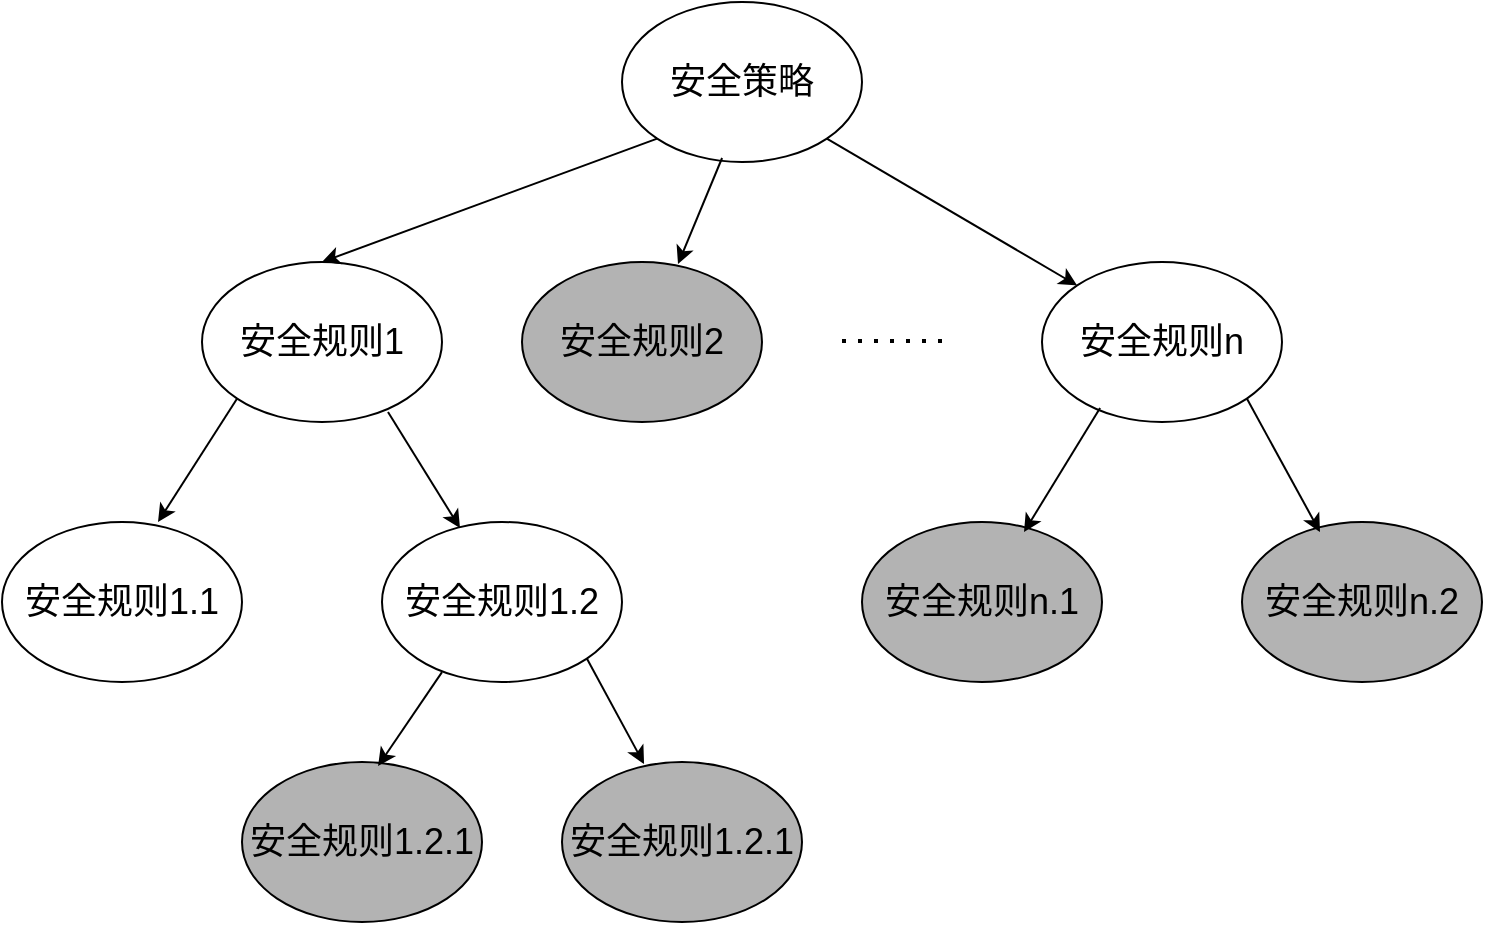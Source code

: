 <mxfile version="22.1.18" type="github">
  <diagram name="第 1 页" id="UszKce_Zb8TJsS0_JQx5">
    <mxGraphModel dx="1434" dy="737" grid="1" gridSize="10" guides="1" tooltips="1" connect="1" arrows="1" fold="1" page="1" pageScale="1" pageWidth="827" pageHeight="1169" math="0" shadow="0">
      <root>
        <mxCell id="0" />
        <mxCell id="1" parent="0" />
        <mxCell id="o-IC-B1qbCuGFVhxUFcW-17" value="&lt;font style=&quot;font-size: 18px;&quot;&gt;安全策略&lt;/font&gt;" style="ellipse;whiteSpace=wrap;html=1;" vertex="1" parent="1">
          <mxGeometry x="390" y="180" width="120" height="80" as="geometry" />
        </mxCell>
        <mxCell id="o-IC-B1qbCuGFVhxUFcW-18" value="&lt;font style=&quot;font-size: 18px;&quot;&gt;安全规则1&lt;/font&gt;" style="ellipse;whiteSpace=wrap;html=1;" vertex="1" parent="1">
          <mxGeometry x="180" y="310" width="120" height="80" as="geometry" />
        </mxCell>
        <mxCell id="o-IC-B1qbCuGFVhxUFcW-20" value="" style="endArrow=classic;html=1;rounded=0;exitX=0;exitY=1;exitDx=0;exitDy=0;entryX=0.5;entryY=0;entryDx=0;entryDy=0;" edge="1" parent="1" source="o-IC-B1qbCuGFVhxUFcW-17" target="o-IC-B1qbCuGFVhxUFcW-18">
          <mxGeometry width="50" height="50" relative="1" as="geometry">
            <mxPoint x="40" y="380" as="sourcePoint" />
            <mxPoint x="90" y="330" as="targetPoint" />
          </mxGeometry>
        </mxCell>
        <mxCell id="o-IC-B1qbCuGFVhxUFcW-21" value="&lt;font style=&quot;font-size: 18px;&quot;&gt;安全规则2&lt;/font&gt;" style="ellipse;whiteSpace=wrap;html=1;fillColor=#B3B3B3;" vertex="1" parent="1">
          <mxGeometry x="340" y="310" width="120" height="80" as="geometry" />
        </mxCell>
        <mxCell id="o-IC-B1qbCuGFVhxUFcW-23" value="" style="endArrow=classic;html=1;rounded=0;exitX=0.417;exitY=0.975;exitDx=0;exitDy=0;exitPerimeter=0;entryX=0.65;entryY=0.013;entryDx=0;entryDy=0;entryPerimeter=0;" edge="1" parent="1" source="o-IC-B1qbCuGFVhxUFcW-17" target="o-IC-B1qbCuGFVhxUFcW-21">
          <mxGeometry width="50" height="50" relative="1" as="geometry">
            <mxPoint x="-90" y="420" as="sourcePoint" />
            <mxPoint x="-40" y="370" as="targetPoint" />
          </mxGeometry>
        </mxCell>
        <mxCell id="o-IC-B1qbCuGFVhxUFcW-27" value="" style="endArrow=none;dashed=1;html=1;dashPattern=1 3;strokeWidth=2;rounded=0;" edge="1" parent="1">
          <mxGeometry width="50" height="50" relative="1" as="geometry">
            <mxPoint x="500" y="349.5" as="sourcePoint" />
            <mxPoint x="550" y="349.5" as="targetPoint" />
          </mxGeometry>
        </mxCell>
        <mxCell id="o-IC-B1qbCuGFVhxUFcW-28" value="&lt;font style=&quot;font-size: 18px;&quot;&gt;安全规则n&lt;/font&gt;" style="ellipse;whiteSpace=wrap;html=1;" vertex="1" parent="1">
          <mxGeometry x="600" y="310" width="120" height="80" as="geometry" />
        </mxCell>
        <mxCell id="o-IC-B1qbCuGFVhxUFcW-29" value="" style="endArrow=classic;html=1;rounded=0;exitX=1;exitY=1;exitDx=0;exitDy=0;entryX=0;entryY=0;entryDx=0;entryDy=0;" edge="1" parent="1" source="o-IC-B1qbCuGFVhxUFcW-17" target="o-IC-B1qbCuGFVhxUFcW-28">
          <mxGeometry width="50" height="50" relative="1" as="geometry">
            <mxPoint x="130" y="540" as="sourcePoint" />
            <mxPoint x="180" y="490" as="targetPoint" />
          </mxGeometry>
        </mxCell>
        <mxCell id="o-IC-B1qbCuGFVhxUFcW-31" value="&lt;font style=&quot;font-size: 18px;&quot;&gt;安全规则1.1&lt;/font&gt;" style="ellipse;whiteSpace=wrap;html=1;" vertex="1" parent="1">
          <mxGeometry x="80" y="440" width="120" height="80" as="geometry" />
        </mxCell>
        <mxCell id="o-IC-B1qbCuGFVhxUFcW-32" value="" style="endArrow=classic;html=1;rounded=0;exitX=0;exitY=1;exitDx=0;exitDy=0;entryX=0.65;entryY=0;entryDx=0;entryDy=0;entryPerimeter=0;" edge="1" parent="1" source="o-IC-B1qbCuGFVhxUFcW-18" target="o-IC-B1qbCuGFVhxUFcW-31">
          <mxGeometry width="50" height="50" relative="1" as="geometry">
            <mxPoint x="-20" y="410" as="sourcePoint" />
            <mxPoint x="30" y="360" as="targetPoint" />
          </mxGeometry>
        </mxCell>
        <mxCell id="o-IC-B1qbCuGFVhxUFcW-33" value="&lt;font style=&quot;font-size: 18px;&quot;&gt;安全规则1.2&lt;/font&gt;" style="ellipse;whiteSpace=wrap;html=1;" vertex="1" parent="1">
          <mxGeometry x="270" y="440" width="120" height="80" as="geometry" />
        </mxCell>
        <mxCell id="o-IC-B1qbCuGFVhxUFcW-34" value="" style="endArrow=classic;html=1;rounded=0;exitX=0.775;exitY=0.938;exitDx=0;exitDy=0;exitPerimeter=0;entryX=0.325;entryY=0.038;entryDx=0;entryDy=0;entryPerimeter=0;" edge="1" parent="1" source="o-IC-B1qbCuGFVhxUFcW-18" target="o-IC-B1qbCuGFVhxUFcW-33">
          <mxGeometry width="50" height="50" relative="1" as="geometry">
            <mxPoint x="-70" y="480" as="sourcePoint" />
            <mxPoint x="-20" y="430" as="targetPoint" />
          </mxGeometry>
        </mxCell>
        <mxCell id="o-IC-B1qbCuGFVhxUFcW-35" value="&lt;font style=&quot;font-size: 18px;&quot;&gt;安全规则1.2.1&lt;/font&gt;" style="ellipse;whiteSpace=wrap;html=1;fillColor=#B3B3B3;" vertex="1" parent="1">
          <mxGeometry x="200" y="560" width="120" height="80" as="geometry" />
        </mxCell>
        <mxCell id="o-IC-B1qbCuGFVhxUFcW-36" value="&lt;font style=&quot;font-size: 18px;&quot;&gt;安全规则1.2.1&lt;/font&gt;" style="ellipse;whiteSpace=wrap;html=1;fillColor=#B3B3B3;" vertex="1" parent="1">
          <mxGeometry x="360" y="560" width="120" height="80" as="geometry" />
        </mxCell>
        <mxCell id="o-IC-B1qbCuGFVhxUFcW-37" value="" style="endArrow=classic;html=1;rounded=0;exitX=0.25;exitY=0.938;exitDx=0;exitDy=0;exitPerimeter=0;entryX=0.567;entryY=0.025;entryDx=0;entryDy=0;entryPerimeter=0;" edge="1" parent="1" source="o-IC-B1qbCuGFVhxUFcW-33" target="o-IC-B1qbCuGFVhxUFcW-35">
          <mxGeometry width="50" height="50" relative="1" as="geometry">
            <mxPoint x="200" y="570" as="sourcePoint" />
            <mxPoint x="250" y="520" as="targetPoint" />
          </mxGeometry>
        </mxCell>
        <mxCell id="o-IC-B1qbCuGFVhxUFcW-38" value="" style="endArrow=classic;html=1;rounded=0;exitX=1;exitY=1;exitDx=0;exitDy=0;entryX=0.342;entryY=0.013;entryDx=0;entryDy=0;entryPerimeter=0;" edge="1" parent="1" source="o-IC-B1qbCuGFVhxUFcW-33" target="o-IC-B1qbCuGFVhxUFcW-36">
          <mxGeometry width="50" height="50" relative="1" as="geometry">
            <mxPoint x="-30" y="570" as="sourcePoint" />
            <mxPoint x="20" y="520" as="targetPoint" />
          </mxGeometry>
        </mxCell>
        <mxCell id="o-IC-B1qbCuGFVhxUFcW-39" value="&lt;font style=&quot;font-size: 18px;&quot;&gt;安全规则n.1&lt;/font&gt;" style="ellipse;whiteSpace=wrap;html=1;fillColor=#B3B3B3;" vertex="1" parent="1">
          <mxGeometry x="510" y="440" width="120" height="80" as="geometry" />
        </mxCell>
        <mxCell id="o-IC-B1qbCuGFVhxUFcW-40" value="&lt;font style=&quot;font-size: 18px;&quot;&gt;安全规则n.2&lt;/font&gt;" style="ellipse;whiteSpace=wrap;html=1;fillColor=#B3B3B3;" vertex="1" parent="1">
          <mxGeometry x="700" y="440" width="120" height="80" as="geometry" />
        </mxCell>
        <mxCell id="o-IC-B1qbCuGFVhxUFcW-41" value="" style="endArrow=classic;html=1;rounded=0;exitX=0.242;exitY=0.913;exitDx=0;exitDy=0;exitPerimeter=0;entryX=0.675;entryY=0.063;entryDx=0;entryDy=0;entryPerimeter=0;" edge="1" parent="1" source="o-IC-B1qbCuGFVhxUFcW-28" target="o-IC-B1qbCuGFVhxUFcW-39">
          <mxGeometry width="50" height="50" relative="1" as="geometry">
            <mxPoint x="-120" y="410" as="sourcePoint" />
            <mxPoint x="-70" y="360" as="targetPoint" />
          </mxGeometry>
        </mxCell>
        <mxCell id="o-IC-B1qbCuGFVhxUFcW-42" value="" style="endArrow=classic;html=1;rounded=0;exitX=1;exitY=1;exitDx=0;exitDy=0;entryX=0.325;entryY=0.063;entryDx=0;entryDy=0;entryPerimeter=0;" edge="1" parent="1" source="o-IC-B1qbCuGFVhxUFcW-28" target="o-IC-B1qbCuGFVhxUFcW-40">
          <mxGeometry width="50" height="50" relative="1" as="geometry">
            <mxPoint x="-40" y="410" as="sourcePoint" />
            <mxPoint x="10" y="360" as="targetPoint" />
          </mxGeometry>
        </mxCell>
      </root>
    </mxGraphModel>
  </diagram>
</mxfile>
